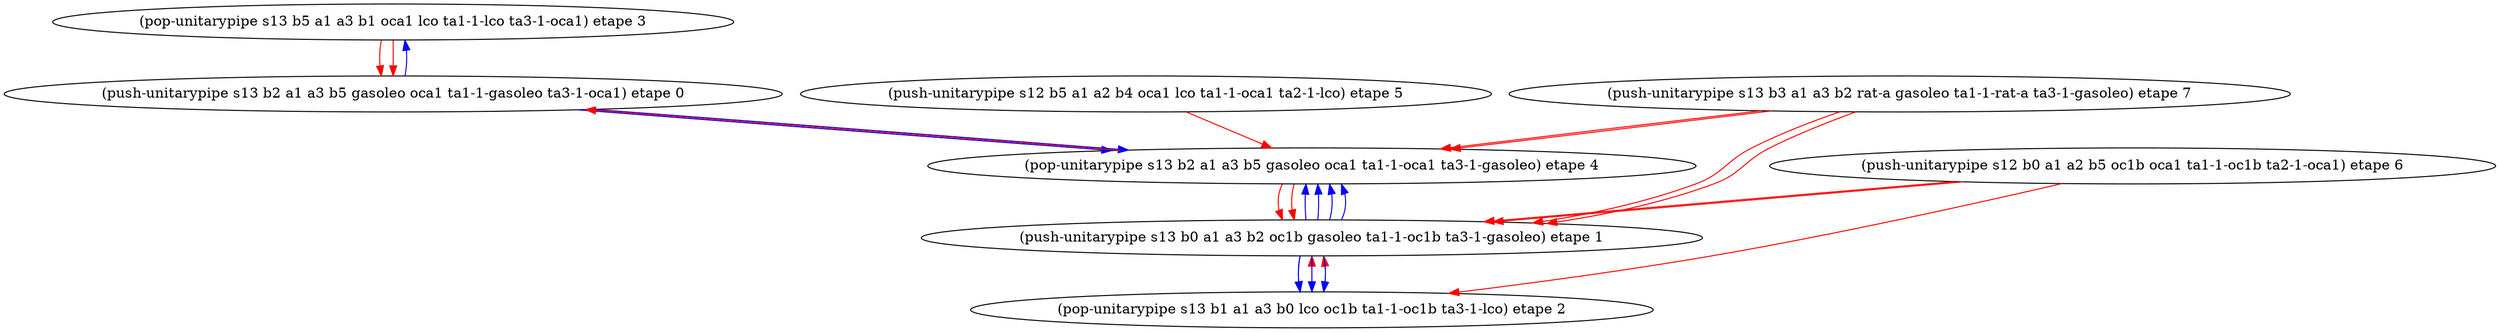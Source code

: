 digraph D { 
edge [color=red];
"(pop-unitarypipe s13 b5 a1 a3 b1 oca1 lco ta1-1-lco ta3-1-oca1) etape 3" -> "(push-unitarypipe s13 b2 a1 a3 b5 gasoleo oca1 ta1-1-gasoleo ta3-1-oca1) etape 0";
edge [color=red];
"(pop-unitarypipe s13 b5 a1 a3 b1 oca1 lco ta1-1-lco ta3-1-oca1) etape 3" -> "(push-unitarypipe s13 b2 a1 a3 b5 gasoleo oca1 ta1-1-gasoleo ta3-1-oca1) etape 0";
edge [color=red];
"(pop-unitarypipe s13 b2 a1 a3 b5 gasoleo oca1 ta1-1-oca1 ta3-1-gasoleo) etape 4" -> "(push-unitarypipe s13 b2 a1 a3 b5 gasoleo oca1 ta1-1-gasoleo ta3-1-oca1) etape 0";
edge [color=red];
"(pop-unitarypipe s13 b1 a1 a3 b0 lco oc1b ta1-1-oc1b ta3-1-lco) etape 2" -> "(push-unitarypipe s13 b0 a1 a3 b2 oc1b gasoleo ta1-1-oc1b ta3-1-gasoleo) etape 1";
edge [color=red];
"(pop-unitarypipe s13 b1 a1 a3 b0 lco oc1b ta1-1-oc1b ta3-1-lco) etape 2" -> "(push-unitarypipe s13 b0 a1 a3 b2 oc1b gasoleo ta1-1-oc1b ta3-1-gasoleo) etape 1";
edge [color=red];
"(pop-unitarypipe s13 b2 a1 a3 b5 gasoleo oca1 ta1-1-oca1 ta3-1-gasoleo) etape 4" -> "(push-unitarypipe s13 b0 a1 a3 b2 oc1b gasoleo ta1-1-oc1b ta3-1-gasoleo) etape 1";
edge [color=red];
"(pop-unitarypipe s13 b2 a1 a3 b5 gasoleo oca1 ta1-1-oca1 ta3-1-gasoleo) etape 4" -> "(push-unitarypipe s13 b0 a1 a3 b2 oc1b gasoleo ta1-1-oc1b ta3-1-gasoleo) etape 1";
edge [color=red];
"(push-unitarypipe s12 b0 a1 a2 b5 oc1b oca1 ta1-1-oc1b ta2-1-oca1) etape 6" -> "(push-unitarypipe s13 b0 a1 a3 b2 oc1b gasoleo ta1-1-oc1b ta3-1-gasoleo) etape 1";
edge [color=red];
"(push-unitarypipe s12 b0 a1 a2 b5 oc1b oca1 ta1-1-oc1b ta2-1-oca1) etape 6" -> "(push-unitarypipe s13 b0 a1 a3 b2 oc1b gasoleo ta1-1-oc1b ta3-1-gasoleo) etape 1";
edge [color=red];
"(push-unitarypipe s13 b3 a1 a3 b2 rat-a gasoleo ta1-1-rat-a ta3-1-gasoleo) etape 7" -> "(push-unitarypipe s13 b0 a1 a3 b2 oc1b gasoleo ta1-1-oc1b ta3-1-gasoleo) etape 1";
edge [color=red];
"(push-unitarypipe s13 b3 a1 a3 b2 rat-a gasoleo ta1-1-rat-a ta3-1-gasoleo) etape 7" -> "(push-unitarypipe s13 b0 a1 a3 b2 oc1b gasoleo ta1-1-oc1b ta3-1-gasoleo) etape 1";
edge [color=red];
"(push-unitarypipe s12 b0 a1 a2 b5 oc1b oca1 ta1-1-oc1b ta2-1-oca1) etape 6" -> "(pop-unitarypipe s13 b1 a1 a3 b0 lco oc1b ta1-1-oc1b ta3-1-lco) etape 2";
edge [color=blue];
"(push-unitarypipe s13 b2 a1 a3 b5 gasoleo oca1 ta1-1-gasoleo ta3-1-oca1) etape 0" -> "(pop-unitarypipe s13 b5 a1 a3 b1 oca1 lco ta1-1-lco ta3-1-oca1) etape 3";
edge [color=red];
"(push-unitarypipe s12 b5 a1 a2 b4 oca1 lco ta1-1-oca1 ta2-1-lco) etape 5" -> "(pop-unitarypipe s13 b2 a1 a3 b5 gasoleo oca1 ta1-1-oca1 ta3-1-gasoleo) etape 4";
edge [color=red];
"(push-unitarypipe s13 b3 a1 a3 b2 rat-a gasoleo ta1-1-rat-a ta3-1-gasoleo) etape 7" -> "(pop-unitarypipe s13 b2 a1 a3 b5 gasoleo oca1 ta1-1-oca1 ta3-1-gasoleo) etape 4";
edge [color=red];
"(push-unitarypipe s13 b3 a1 a3 b2 rat-a gasoleo ta1-1-rat-a ta3-1-gasoleo) etape 7" -> "(pop-unitarypipe s13 b2 a1 a3 b5 gasoleo oca1 ta1-1-oca1 ta3-1-gasoleo) etape 4";
edge [color=blue];
"(push-unitarypipe s13 b0 a1 a3 b2 oc1b gasoleo ta1-1-oc1b ta3-1-gasoleo) etape 1" -> "(pop-unitarypipe s13 b1 a1 a3 b0 lco oc1b ta1-1-oc1b ta3-1-lco) etape 2";
edge [color=blue];
"(push-unitarypipe s13 b0 a1 a3 b2 oc1b gasoleo ta1-1-oc1b ta3-1-gasoleo) etape 1" -> "(pop-unitarypipe s13 b1 a1 a3 b0 lco oc1b ta1-1-oc1b ta3-1-lco) etape 2";
edge [color=blue];
"(push-unitarypipe s13 b0 a1 a3 b2 oc1b gasoleo ta1-1-oc1b ta3-1-gasoleo) etape 1" -> "(pop-unitarypipe s13 b1 a1 a3 b0 lco oc1b ta1-1-oc1b ta3-1-lco) etape 2";
edge [color=blue];
"(push-unitarypipe s13 b0 a1 a3 b2 oc1b gasoleo ta1-1-oc1b ta3-1-gasoleo) etape 1" -> "(pop-unitarypipe s13 b1 a1 a3 b0 lco oc1b ta1-1-oc1b ta3-1-lco) etape 2";
edge [color=blue];
"(push-unitarypipe s13 b2 a1 a3 b5 gasoleo oca1 ta1-1-gasoleo ta3-1-oca1) etape 0" -> "(pop-unitarypipe s13 b2 a1 a3 b5 gasoleo oca1 ta1-1-oca1 ta3-1-gasoleo) etape 4";
edge [color=blue];
"(push-unitarypipe s13 b2 a1 a3 b5 gasoleo oca1 ta1-1-gasoleo ta3-1-oca1) etape 0" -> "(pop-unitarypipe s13 b2 a1 a3 b5 gasoleo oca1 ta1-1-oca1 ta3-1-gasoleo) etape 4";
edge [color=blue];
"(push-unitarypipe s13 b0 a1 a3 b2 oc1b gasoleo ta1-1-oc1b ta3-1-gasoleo) etape 1" -> "(pop-unitarypipe s13 b2 a1 a3 b5 gasoleo oca1 ta1-1-oca1 ta3-1-gasoleo) etape 4";
edge [color=blue];
"(push-unitarypipe s13 b0 a1 a3 b2 oc1b gasoleo ta1-1-oc1b ta3-1-gasoleo) etape 1" -> "(pop-unitarypipe s13 b2 a1 a3 b5 gasoleo oca1 ta1-1-oca1 ta3-1-gasoleo) etape 4";
edge [color=blue];
"(push-unitarypipe s13 b0 a1 a3 b2 oc1b gasoleo ta1-1-oc1b ta3-1-gasoleo) etape 1" -> "(pop-unitarypipe s13 b2 a1 a3 b5 gasoleo oca1 ta1-1-oca1 ta3-1-gasoleo) etape 4";
edge [color=blue];
"(push-unitarypipe s13 b0 a1 a3 b2 oc1b gasoleo ta1-1-oc1b ta3-1-gasoleo) etape 1" -> "(pop-unitarypipe s13 b2 a1 a3 b5 gasoleo oca1 ta1-1-oca1 ta3-1-gasoleo) etape 4";
edge [color=red];
} 